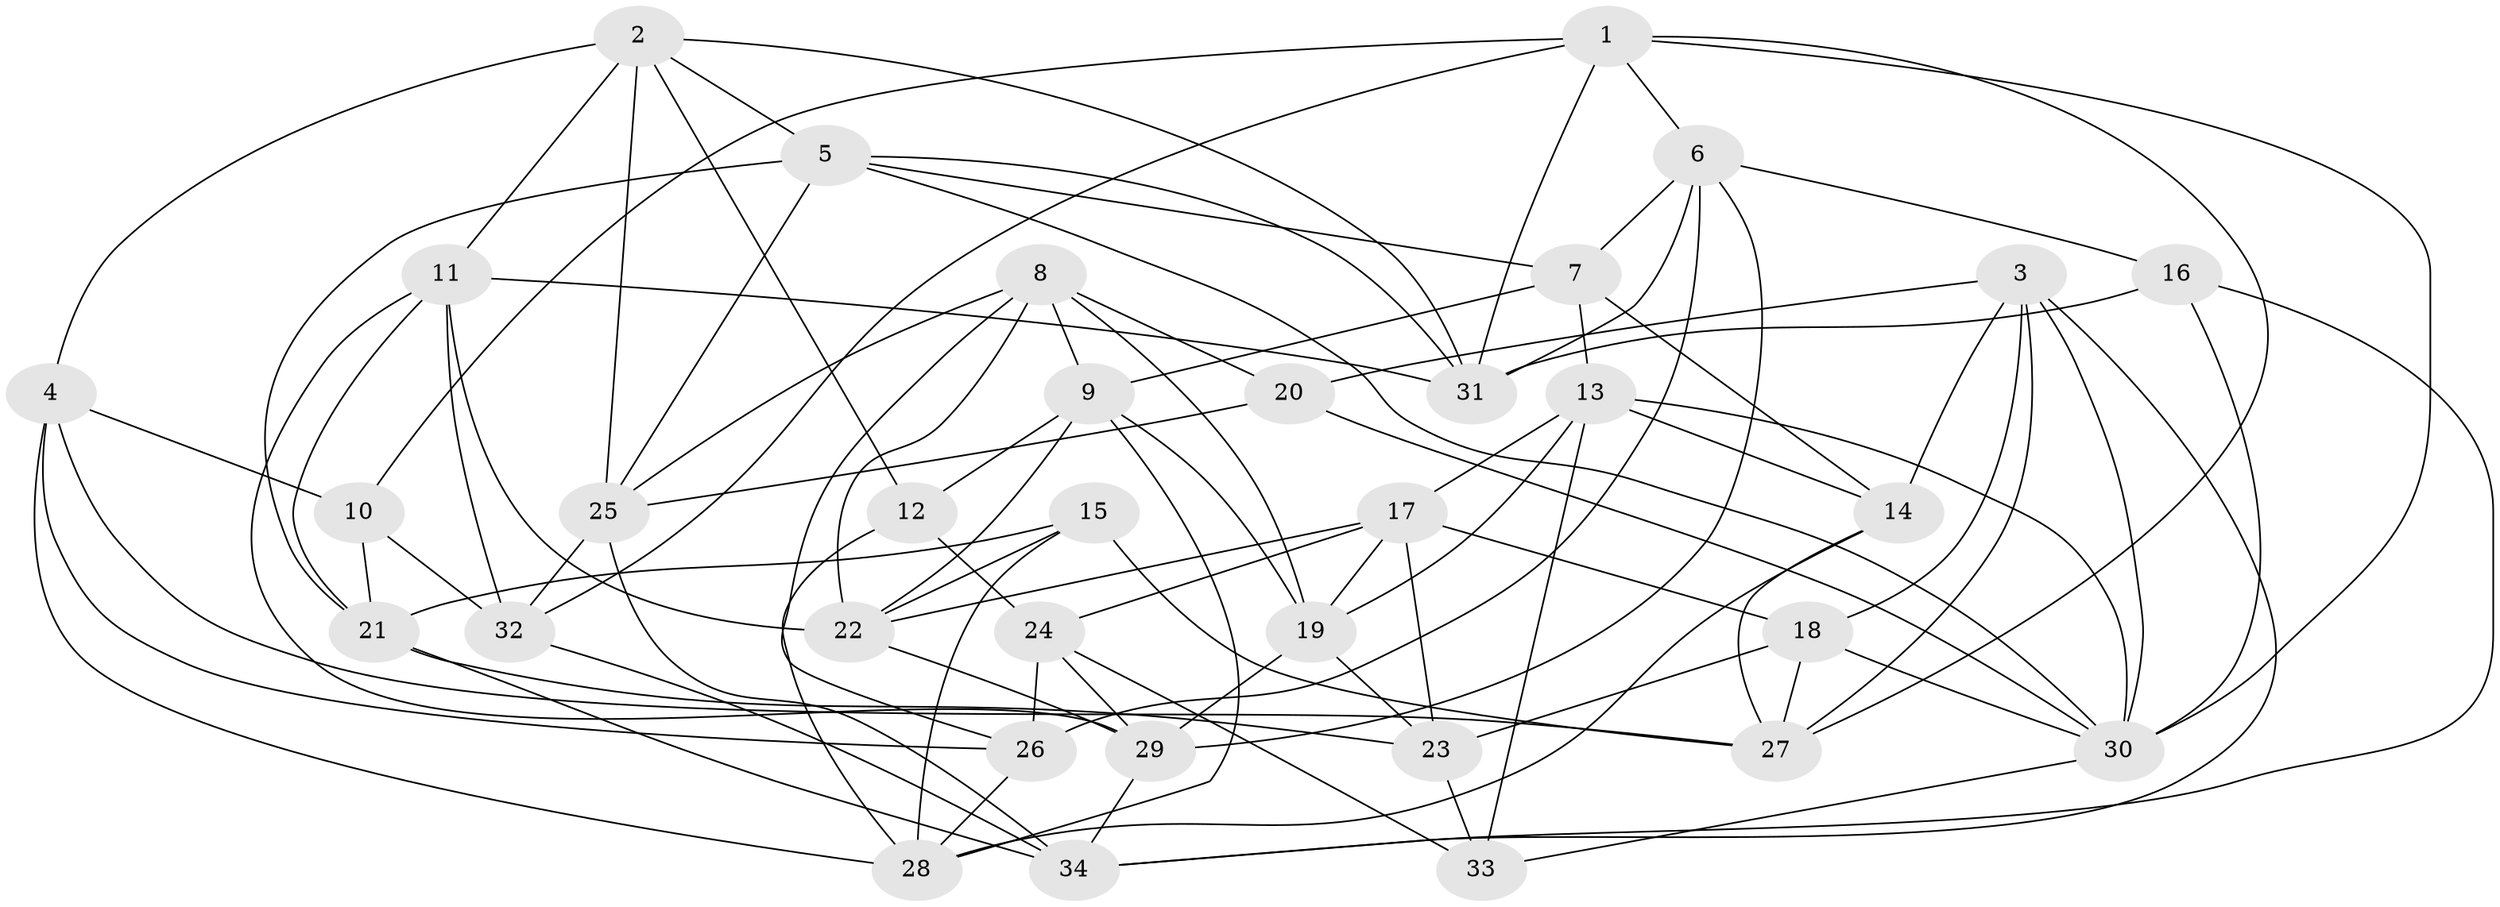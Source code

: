 // original degree distribution, {4: 1.0}
// Generated by graph-tools (version 1.1) at 2025/02/03/09/25 03:02:59]
// undirected, 34 vertices, 93 edges
graph export_dot {
graph [start="1"]
  node [color=gray90,style=filled];
  1;
  2;
  3;
  4;
  5;
  6;
  7;
  8;
  9;
  10;
  11;
  12;
  13;
  14;
  15;
  16;
  17;
  18;
  19;
  20;
  21;
  22;
  23;
  24;
  25;
  26;
  27;
  28;
  29;
  30;
  31;
  32;
  33;
  34;
  1 -- 6 [weight=1.0];
  1 -- 10 [weight=1.0];
  1 -- 27 [weight=1.0];
  1 -- 30 [weight=1.0];
  1 -- 31 [weight=1.0];
  1 -- 32 [weight=1.0];
  2 -- 4 [weight=1.0];
  2 -- 5 [weight=1.0];
  2 -- 11 [weight=1.0];
  2 -- 12 [weight=1.0];
  2 -- 25 [weight=1.0];
  2 -- 31 [weight=1.0];
  3 -- 14 [weight=1.0];
  3 -- 18 [weight=1.0];
  3 -- 20 [weight=1.0];
  3 -- 27 [weight=1.0];
  3 -- 30 [weight=1.0];
  3 -- 34 [weight=1.0];
  4 -- 10 [weight=2.0];
  4 -- 26 [weight=1.0];
  4 -- 27 [weight=1.0];
  4 -- 28 [weight=1.0];
  5 -- 7 [weight=1.0];
  5 -- 21 [weight=1.0];
  5 -- 25 [weight=1.0];
  5 -- 30 [weight=1.0];
  5 -- 31 [weight=1.0];
  6 -- 7 [weight=1.0];
  6 -- 16 [weight=1.0];
  6 -- 26 [weight=1.0];
  6 -- 29 [weight=1.0];
  6 -- 31 [weight=1.0];
  7 -- 9 [weight=1.0];
  7 -- 13 [weight=1.0];
  7 -- 14 [weight=2.0];
  8 -- 9 [weight=1.0];
  8 -- 19 [weight=1.0];
  8 -- 20 [weight=1.0];
  8 -- 22 [weight=1.0];
  8 -- 25 [weight=1.0];
  8 -- 26 [weight=1.0];
  9 -- 12 [weight=1.0];
  9 -- 19 [weight=1.0];
  9 -- 22 [weight=1.0];
  9 -- 28 [weight=1.0];
  10 -- 21 [weight=1.0];
  10 -- 32 [weight=2.0];
  11 -- 21 [weight=1.0];
  11 -- 22 [weight=1.0];
  11 -- 29 [weight=1.0];
  11 -- 31 [weight=1.0];
  11 -- 32 [weight=1.0];
  12 -- 24 [weight=1.0];
  12 -- 28 [weight=1.0];
  13 -- 14 [weight=1.0];
  13 -- 17 [weight=1.0];
  13 -- 19 [weight=1.0];
  13 -- 30 [weight=1.0];
  13 -- 33 [weight=1.0];
  14 -- 27 [weight=1.0];
  14 -- 28 [weight=1.0];
  15 -- 21 [weight=1.0];
  15 -- 22 [weight=1.0];
  15 -- 27 [weight=1.0];
  15 -- 28 [weight=1.0];
  16 -- 30 [weight=1.0];
  16 -- 31 [weight=1.0];
  16 -- 34 [weight=1.0];
  17 -- 18 [weight=1.0];
  17 -- 19 [weight=1.0];
  17 -- 22 [weight=1.0];
  17 -- 23 [weight=1.0];
  17 -- 24 [weight=1.0];
  18 -- 23 [weight=2.0];
  18 -- 27 [weight=1.0];
  18 -- 30 [weight=1.0];
  19 -- 23 [weight=1.0];
  19 -- 29 [weight=1.0];
  20 -- 25 [weight=1.0];
  20 -- 30 [weight=1.0];
  21 -- 23 [weight=1.0];
  21 -- 34 [weight=1.0];
  22 -- 29 [weight=1.0];
  23 -- 33 [weight=1.0];
  24 -- 26 [weight=2.0];
  24 -- 29 [weight=1.0];
  24 -- 33 [weight=1.0];
  25 -- 32 [weight=1.0];
  25 -- 34 [weight=1.0];
  26 -- 28 [weight=1.0];
  29 -- 34 [weight=1.0];
  30 -- 33 [weight=1.0];
  32 -- 34 [weight=1.0];
}
